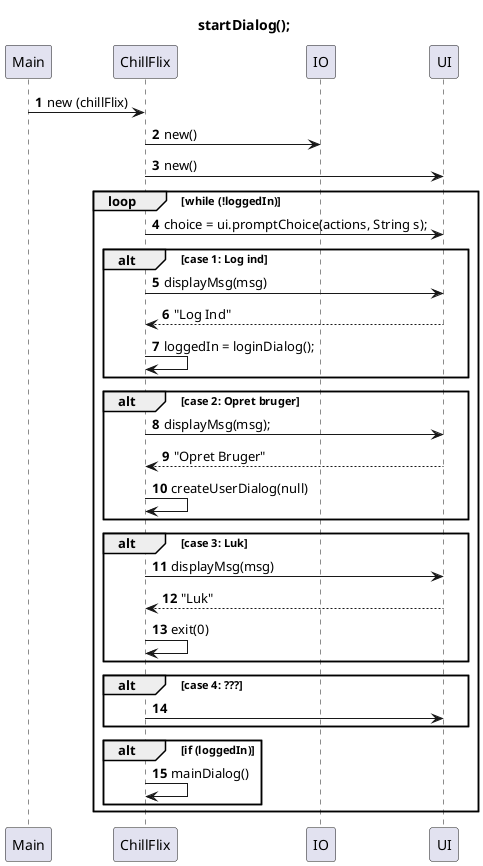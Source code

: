@startuml
'https://plantuml.com/sequence-diagram
title startDialog();

autonumber

Main -> ChillFlix: new (chillFlix)
ChillFlix -> IO: new()
ChillFlix -> UI: new()

loop while (!loggedIn)
ChillFlix -> UI: choice = ui.promptChoice(actions, String s);
alt case 1: Log ind
ChillFlix -> UI: displayMsg(msg)
UI --> ChillFlix: "Log Ind"
ChillFlix -> ChillFlix: loggedIn = loginDialog();
end
alt case 2: Opret bruger
ChillFlix -> UI: displayMsg(msg);
UI --> ChillFlix: "Opret Bruger"
ChillFlix -> ChillFlix: createUserDialog(null)
end
alt case 3: Luk
ChillFlix -> UI: displayMsg(msg)
UI --> ChillFlix: "Luk"
ChillFlix -> ChillFlix: exit(0)
end
alt case 4: ???
ChillFlix -> UI
end
alt if (loggedIn)
ChillFlix -> ChillFlix: mainDialog()
end
end
@enduml